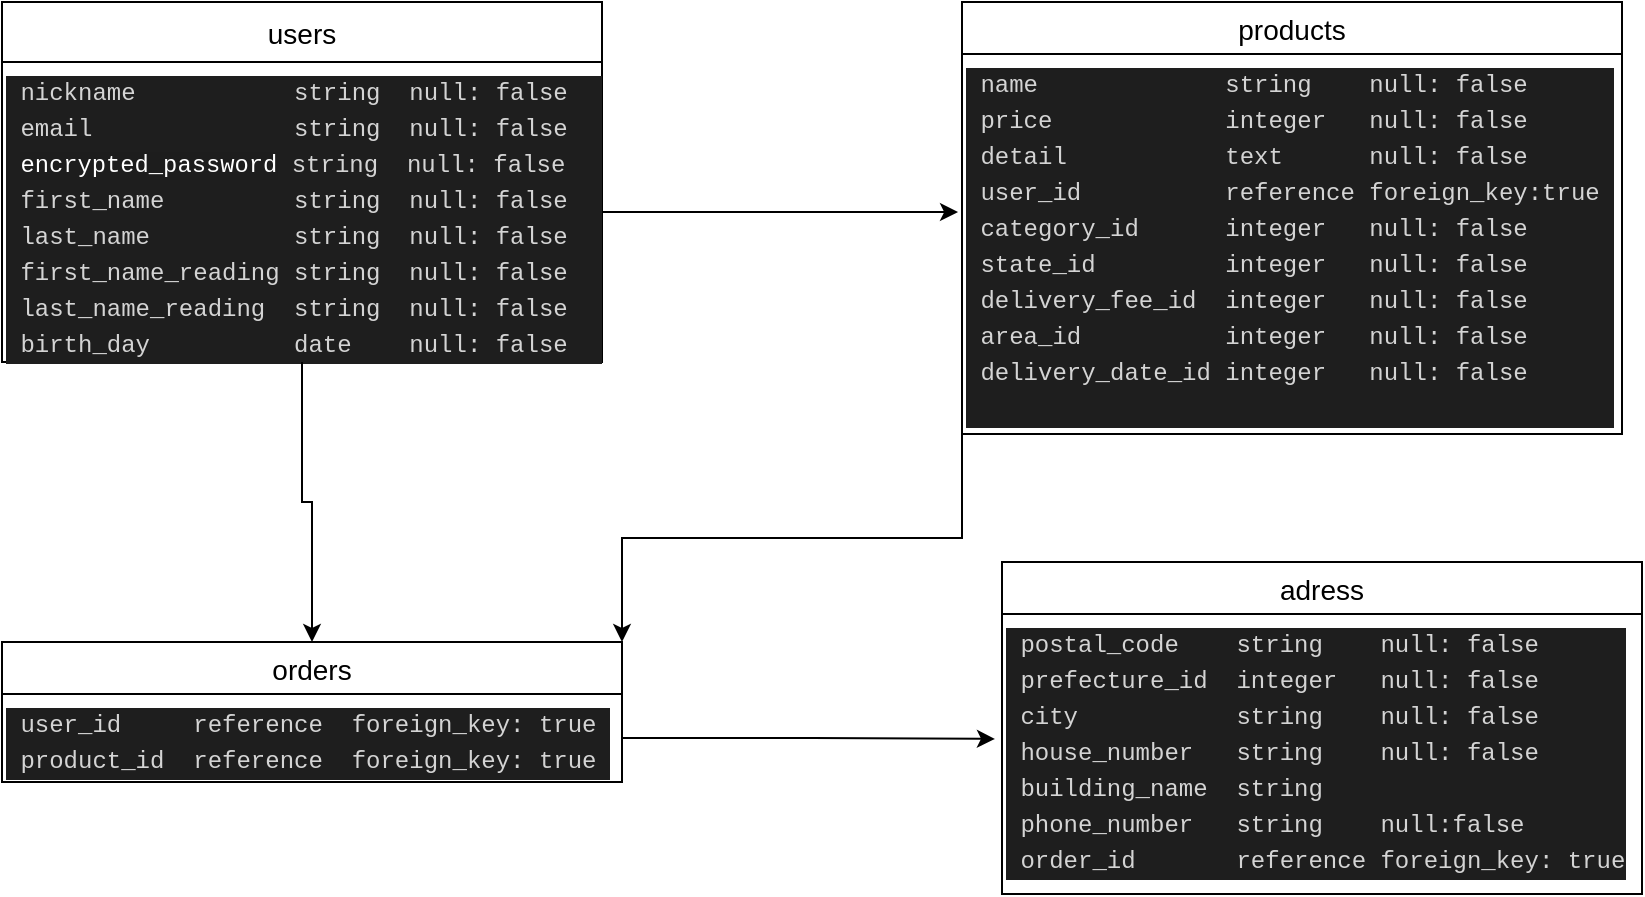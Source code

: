 <mxfile version="13.10.0" type="embed">
    <diagram id="aYbH0lTbl5v0WLprSAb0" name="ページ1">
        <mxGraphModel dx="649" dy="216" grid="1" gridSize="10" guides="1" tooltips="1" connect="1" arrows="1" fold="1" page="1" pageScale="1" pageWidth="850" pageHeight="1100" math="0" shadow="0">
            <root>
                <mxCell id="0"/>
                <mxCell id="1" parent="0"/>
                <mxCell id="113" value="users" style="swimlane;fontStyle=0;childLayout=stackLayout;horizontal=1;startSize=30;horizontalStack=0;resizeParent=1;resizeParentMax=0;resizeLast=0;collapsible=1;marginBottom=0;align=center;fontSize=14;" vertex="1" parent="1">
                    <mxGeometry y="160" width="300" height="180" as="geometry"/>
                </mxCell>
                <mxCell id="129" value="&lt;div style=&quot;background-color: rgb(30 , 30 , 30) ; font-family: &amp;#34;menlo&amp;#34; , &amp;#34;monaco&amp;#34; , &amp;#34;courier new&amp;#34; , monospace ; font-weight: normal ; font-size: 12px ; line-height: 18px&quot;&gt;&lt;div style=&quot;color: rgb(212 , 212 , 212)&quot;&gt;&lt;span style=&quot;color: #d4d4d4&quot;&gt;&amp;nbsp;nickname&amp;nbsp; &amp;nbsp; &amp;nbsp; &amp;nbsp; &amp;nbsp; &amp;nbsp;string&amp;nbsp; null: false&amp;nbsp;&lt;/span&gt;&lt;/div&gt;&lt;div style=&quot;color: rgb(212 , 212 , 212)&quot;&gt;&lt;span style=&quot;color: #d4d4d4&quot;&gt;&amp;nbsp;email&amp;nbsp; &amp;nbsp; &amp;nbsp; &amp;nbsp; &amp;nbsp; &amp;nbsp; &amp;nbsp; string&amp;nbsp; null: false&amp;nbsp;&lt;/span&gt;&lt;/div&gt;&lt;div&gt;&lt;span style=&quot;color: rgb(212 , 212 , 212)&quot;&gt;&amp;nbsp;&lt;/span&gt;&lt;span style=&quot;background-color: rgba(27 , 31 , 35 , 0.05) ; font-size: 11.9px&quot;&gt;&lt;font color=&quot;#ffffff&quot;&gt;encrypted_password&lt;/font&gt;&lt;/span&gt;&lt;font color=&quot;#d4d4d4&quot;&gt;&amp;nbsp;string&amp;nbsp; null: false&amp;nbsp;&lt;/font&gt;&lt;/div&gt;&lt;div style=&quot;color: rgb(212 , 212 , 212)&quot;&gt;&lt;span style=&quot;color: #d4d4d4&quot;&gt;&amp;nbsp;first_name&amp;nbsp; &amp;nbsp; &amp;nbsp; &amp;nbsp; &amp;nbsp;string&amp;nbsp; null: false&amp;nbsp;&lt;/span&gt;&lt;/div&gt;&lt;div style=&quot;color: rgb(212 , 212 , 212)&quot;&gt;&lt;span style=&quot;color: #d4d4d4&quot;&gt;&amp;nbsp;last_name&amp;nbsp; &amp;nbsp; &amp;nbsp; &amp;nbsp; &amp;nbsp; string&amp;nbsp; null: false&amp;nbsp;&lt;/span&gt;&lt;/div&gt;&lt;div style=&quot;color: rgb(212 , 212 , 212)&quot;&gt;&lt;span style=&quot;color: #d4d4d4&quot;&gt;&amp;nbsp;first_name_reading string&amp;nbsp; null: false &lt;/span&gt;&amp;nbsp;last_name_reading&amp;nbsp; string&amp;nbsp; null: false&amp;nbsp;&lt;/div&gt;&lt;div style=&quot;color: rgb(212 , 212 , 212)&quot;&gt;&lt;span style=&quot;color: #d4d4d4&quot;&gt;&amp;nbsp;birth_day&amp;nbsp; &amp;nbsp; &amp;nbsp; &amp;nbsp; &amp;nbsp; date&amp;nbsp; &amp;nbsp; null: false&amp;nbsp;&lt;/span&gt;&lt;/div&gt;&lt;/div&gt;" style="text;whiteSpace=wrap;html=1;" vertex="1" parent="113">
                    <mxGeometry y="30" width="300" height="150" as="geometry"/>
                </mxCell>
                <mxCell id="117" value="products" style="swimlane;fontStyle=0;childLayout=stackLayout;horizontal=1;startSize=26;horizontalStack=0;resizeParent=1;resizeParentMax=0;resizeLast=0;collapsible=1;marginBottom=0;align=center;fontSize=14;" vertex="1" parent="1">
                    <mxGeometry x="480" y="160" width="330" height="216" as="geometry"/>
                </mxCell>
                <mxCell id="138" value="&lt;div style=&quot;color: rgb(212 , 212 , 212) ; background-color: rgb(30 , 30 , 30) ; font-family: &amp;#34;menlo&amp;#34; , &amp;#34;monaco&amp;#34; , &amp;#34;courier new&amp;#34; , monospace ; font-weight: normal ; font-size: 12px ; line-height: 18px&quot;&gt;&lt;div&gt;&lt;span style=&quot;color: #d4d4d4&quot;&gt;&amp;nbsp;name&amp;nbsp; &amp;nbsp; &amp;nbsp; &amp;nbsp; &amp;nbsp; &amp;nbsp; &amp;nbsp;string&amp;nbsp; &amp;nbsp; null: false&amp;nbsp;&lt;/span&gt;&lt;/div&gt;&lt;div&gt;&lt;span style=&quot;color: #d4d4d4&quot;&gt;&amp;nbsp;price&amp;nbsp; &amp;nbsp; &amp;nbsp; &amp;nbsp; &amp;nbsp; &amp;nbsp; integer&amp;nbsp; &amp;nbsp;null: false&amp;nbsp;&lt;/span&gt;&lt;/div&gt;&lt;div&gt;&lt;span style=&quot;color: #d4d4d4&quot;&gt;&amp;nbsp;detail&amp;nbsp; &amp;nbsp; &amp;nbsp; &amp;nbsp; &amp;nbsp; &amp;nbsp;text&amp;nbsp; &amp;nbsp; &amp;nbsp; null: false&amp;nbsp;&lt;/span&gt;&lt;/div&gt;&lt;div&gt;&amp;nbsp;user_id&amp;nbsp; &amp;nbsp; &amp;nbsp; &amp;nbsp; &amp;nbsp; reference foreign_key:true&amp;nbsp;&lt;/div&gt;&lt;div&gt;&lt;span style=&quot;color: #d4d4d4&quot;&gt;&amp;nbsp;category_id&amp;nbsp; &amp;nbsp; &amp;nbsp; integer&amp;nbsp; &amp;nbsp;null: false&amp;nbsp;&lt;/span&gt;&lt;/div&gt;&lt;div&gt;&lt;span style=&quot;color: #d4d4d4&quot;&gt;&amp;nbsp;state_id&amp;nbsp; &amp;nbsp; &amp;nbsp; &amp;nbsp; &amp;nbsp;integer&amp;nbsp; &amp;nbsp;null: false&amp;nbsp;&lt;/span&gt;&lt;/div&gt;&lt;div&gt;&lt;span style=&quot;color: #d4d4d4&quot;&gt;&amp;nbsp;delivery_fee_id&amp;nbsp; integer&amp;nbsp; &amp;nbsp;null: false&amp;nbsp;&lt;/span&gt;&lt;/div&gt;&lt;div&gt;&lt;span style=&quot;color: #d4d4d4&quot;&gt;&amp;nbsp;area_id&amp;nbsp; &amp;nbsp; &amp;nbsp; &amp;nbsp; &amp;nbsp; integer&amp;nbsp; &amp;nbsp;null: false&amp;nbsp; &amp;nbsp; &amp;nbsp;&amp;nbsp;&lt;/span&gt;&lt;/div&gt;&lt;div&gt;&lt;span style=&quot;color: #d4d4d4&quot;&gt;&amp;nbsp;delivery_date_id integer&amp;nbsp; &amp;nbsp;null: false&amp;nbsp; &amp;nbsp; &amp;nbsp;&amp;nbsp;&lt;/span&gt;&lt;/div&gt;&lt;br&gt;&lt;/div&gt;" style="text;whiteSpace=wrap;html=1;" vertex="1" parent="117">
                    <mxGeometry y="26" width="330" height="190" as="geometry"/>
                </mxCell>
                <mxCell id="125" value="adress" style="swimlane;fontStyle=0;childLayout=stackLayout;horizontal=1;startSize=26;horizontalStack=0;resizeParent=1;resizeParentMax=0;resizeLast=0;collapsible=1;marginBottom=0;align=center;fontSize=14;" vertex="1" parent="1">
                    <mxGeometry x="500" y="440" width="320" height="166" as="geometry"/>
                </mxCell>
                <mxCell id="139" value="&lt;div style=&quot;color: rgb(212 , 212 , 212) ; background-color: rgb(30 , 30 , 30) ; font-family: &amp;#34;menlo&amp;#34; , &amp;#34;monaco&amp;#34; , &amp;#34;courier new&amp;#34; , monospace ; font-weight: normal ; font-size: 12px ; line-height: 18px&quot;&gt;&lt;div&gt;&lt;span style=&quot;color: #d4d4d4&quot;&gt;&amp;nbsp;postal_code&amp;nbsp; &amp;nbsp; string&amp;nbsp; &amp;nbsp; null: false&amp;nbsp;&lt;/span&gt;&lt;/div&gt;&lt;div&gt;&lt;span style=&quot;color: #d4d4d4&quot;&gt;&amp;nbsp;prefecture_id&amp;nbsp; integer&amp;nbsp; &amp;nbsp;null: false&amp;nbsp;&lt;/span&gt;&lt;/div&gt;&lt;div&gt;&lt;span style=&quot;color: #d4d4d4&quot;&gt;&amp;nbsp;city&amp;nbsp; &amp;nbsp; &amp;nbsp; &amp;nbsp; &amp;nbsp; &amp;nbsp;string&amp;nbsp; &amp;nbsp; null: false&amp;nbsp;&lt;/span&gt;&lt;/div&gt;&lt;div&gt;&lt;span style=&quot;color: #d4d4d4&quot;&gt;&amp;nbsp;house_number&amp;nbsp; &amp;nbsp;string&amp;nbsp; &amp;nbsp; null: false&amp;nbsp;&lt;/span&gt;&lt;/div&gt;&lt;div&gt;&lt;span style=&quot;color: #d4d4d4&quot;&gt;&amp;nbsp;building_name&amp;nbsp; string&amp;nbsp;&lt;/span&gt;&lt;/div&gt;&lt;div&gt;&lt;span style=&quot;color: #d4d4d4&quot;&gt;&amp;nbsp;phone_number&amp;nbsp; &amp;nbsp;string&amp;nbsp; &amp;nbsp; null:false&amp;nbsp;&lt;/span&gt;&lt;/div&gt;&amp;nbsp;order_id&amp;nbsp; &amp;nbsp; &amp;nbsp; &amp;nbsp;reference foreign_key: true&lt;/div&gt;" style="text;whiteSpace=wrap;html=1;" vertex="1" parent="125">
                    <mxGeometry y="26" width="320" height="140" as="geometry"/>
                </mxCell>
                <mxCell id="130" value="orders" style="swimlane;fontStyle=0;childLayout=stackLayout;horizontal=1;startSize=26;horizontalStack=0;resizeParent=1;resizeParentMax=0;resizeLast=0;collapsible=1;marginBottom=0;align=center;fontSize=14;" vertex="1" parent="1">
                    <mxGeometry y="480" width="310" height="70" as="geometry"/>
                </mxCell>
                <mxCell id="135" value="&lt;div style=&quot;color: rgb(212 , 212 , 212) ; background-color: rgb(30 , 30 , 30) ; font-family: &amp;#34;menlo&amp;#34; , &amp;#34;monaco&amp;#34; , &amp;#34;courier new&amp;#34; , monospace ; font-weight: normal ; font-size: 12px ; line-height: 18px&quot;&gt;&lt;div&gt;&lt;span style=&quot;color: #d4d4d4&quot;&gt;&amp;nbsp;user_id&amp;nbsp; &amp;nbsp; &amp;nbsp;reference&amp;nbsp; foreign_key: true&amp;nbsp;&lt;/span&gt;&lt;/div&gt;&lt;div&gt;&lt;span style=&quot;color: #d4d4d4&quot;&gt;&amp;nbsp;product_id&amp;nbsp; reference&amp;nbsp; foreign_key: true&amp;nbsp;&lt;/span&gt;&lt;/div&gt;&lt;/div&gt;" style="text;whiteSpace=wrap;html=1;" vertex="1" parent="130">
                    <mxGeometry y="26" width="310" height="44" as="geometry"/>
                </mxCell>
                <mxCell id="141" style="edgeStyle=orthogonalEdgeStyle;rounded=0;orthogonalLoop=1;jettySize=auto;html=1;entryX=0.5;entryY=0;entryDx=0;entryDy=0;" edge="1" parent="1" source="129" target="130">
                    <mxGeometry relative="1" as="geometry"/>
                </mxCell>
                <mxCell id="142" style="edgeStyle=orthogonalEdgeStyle;rounded=0;orthogonalLoop=1;jettySize=auto;html=1;exitX=1;exitY=0.5;exitDx=0;exitDy=0;entryX=-0.011;entryY=0.446;entryDx=0;entryDy=0;entryPerimeter=0;" edge="1" parent="1" source="135" target="139">
                    <mxGeometry relative="1" as="geometry"/>
                </mxCell>
                <mxCell id="143" style="edgeStyle=orthogonalEdgeStyle;rounded=0;orthogonalLoop=1;jettySize=auto;html=1;exitX=1;exitY=0.5;exitDx=0;exitDy=0;entryX=-0.006;entryY=0.416;entryDx=0;entryDy=0;entryPerimeter=0;" edge="1" parent="1" source="129" target="138">
                    <mxGeometry relative="1" as="geometry"/>
                </mxCell>
                <mxCell id="144" style="edgeStyle=orthogonalEdgeStyle;rounded=0;orthogonalLoop=1;jettySize=auto;html=1;exitX=0;exitY=1;exitDx=0;exitDy=0;entryX=1;entryY=0;entryDx=0;entryDy=0;" edge="1" parent="1" source="138" target="130">
                    <mxGeometry relative="1" as="geometry"/>
                </mxCell>
            </root>
        </mxGraphModel>
    </diagram>
</mxfile>
